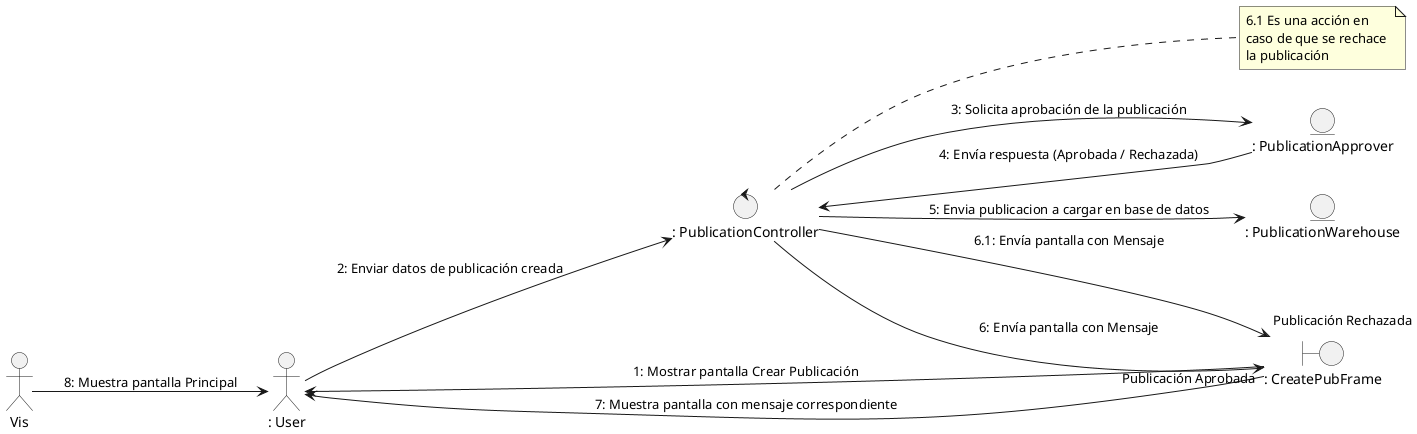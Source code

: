 @startuml uc3_createPublication

left to right direction

actor ": User" as user

entity ": PublicationApprover" as mod
entity ": PublicationWarehouse" as pw
boundary ": CreatePubFrame" as vis
control ": PublicationController" as con

note right of con
    6.1 Es una acción en 
    caso de que se rechace 
    la publicación 
end note

vis --> user : 1: Mostrar pantalla Crear Publicación
user --> con : 2: Enviar datos de publicación creada
con --> mod : 3: Solicita aprobación de la publicación
mod --> con : 4: Envía respuesta (Aprobada / Rechazada)
con --> pw : 5: Envia publicacion a cargar en base de datos
con --> vis : 6: Envía pantalla con Mensaje "Publicación Aprobada"
con --> vis : 6.1: Envía pantalla con Mensaje "Publicación Rechazada"
vis --> user : 7: Muestra pantalla con mensaje correspondiente
Vis --> user : 8: Muestra pantalla Principal

@enduml